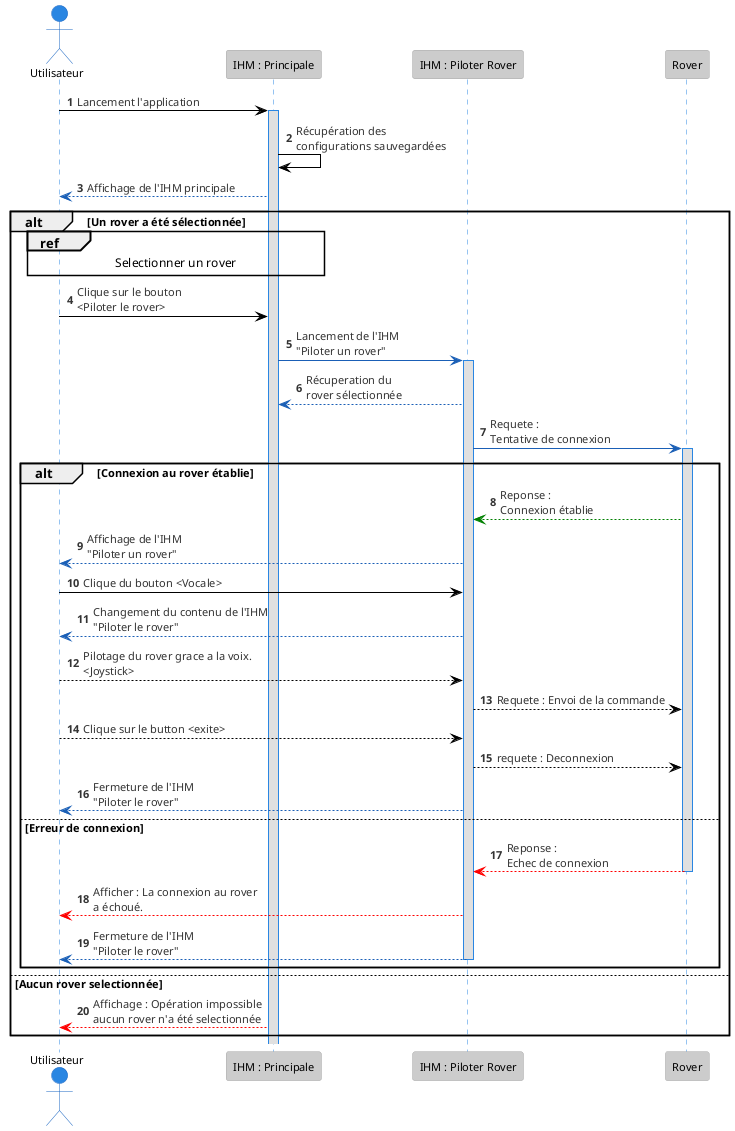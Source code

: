 @startuml
!theme reddress-lightblue

actor Utilisateur as Utilisateur
participant IHM_Principale as "IHM : Principale"
participant IHM_Piloter as "IHM : Piloter Rover"

autonumber 1
Utilisateur -> IHM_Principale ++ : Lancement l'application
IHM_Principale -> IHM_Principale : Récupération des \nconfigurations sauvegardées
IHM_Principale [#1A5FB6]--> Utilisateur : Affichage de l'IHM principale


alt Un rover a été sélectionnée
   ref over Utilisateur, IHM_Principale : Selectionner un rover
   Utilisateur -> IHM_Principale : Clique sur le bouton \n<Piloter le rover>

   IHM_Principale [#1A5FB6]->  IHM_Piloter ++ : Lancement de l'IHM\n"Piloter un rover" 
   IHM_Principale <--[#1A5FB6] IHM_Piloter : Récuperation du \nrover sélectionnée
   IHM_Piloter [#1A5FB6]-> Rover ++ : Requete :\nTentative de connexion

   alt Connexion au rover établie
      Rover [#green]--> IHM_Piloter : Reponse :\nConnexion établie
      IHM_Piloter [#1A5FB6]--> Utilisateur : Affichage de l'IHM \n"Piloter un rover"

      Utilisateur -> IHM_Piloter : Clique du bouton <Vocale>

      IHM_Piloter [#1A5FB6]--> Utilisateur : Changement du contenu de l'IHM\n"Piloter le rover"

      Utilisateur --> IHM_Piloter : Pilotage du rover grace a la voix. \n<Joystick>
      IHM_Piloter --> Rover : Requete : Envoi de la commande
      Utilisateur --> IHM_Piloter : Clique sur le button <exite>

      IHM_Piloter --> Rover : requete : Deconnexion

      IHM_Piloter [#1A5FB6]--> Utilisateur : Fermeture de l'IHM\n"Piloter le rover"

   else Erreur de connexion
      Rover [#red]--> IHM_Piloter -- : Reponse :\nEchec de connexion
      IHM_Piloter [#red]--> Utilisateur : Afficher : La connexion au rover\na échoué.
      IHM_Piloter [#1A5FB6]--> Utilisateur -- : Fermeture de l'IHM\n"Piloter le rover"
   end

else Aucun rover selectionnée
   IHM_Principale [#red]--> Utilisateur : Affichage : Opération impossible\naucun rover n'a été selectionnée
end
@enduml